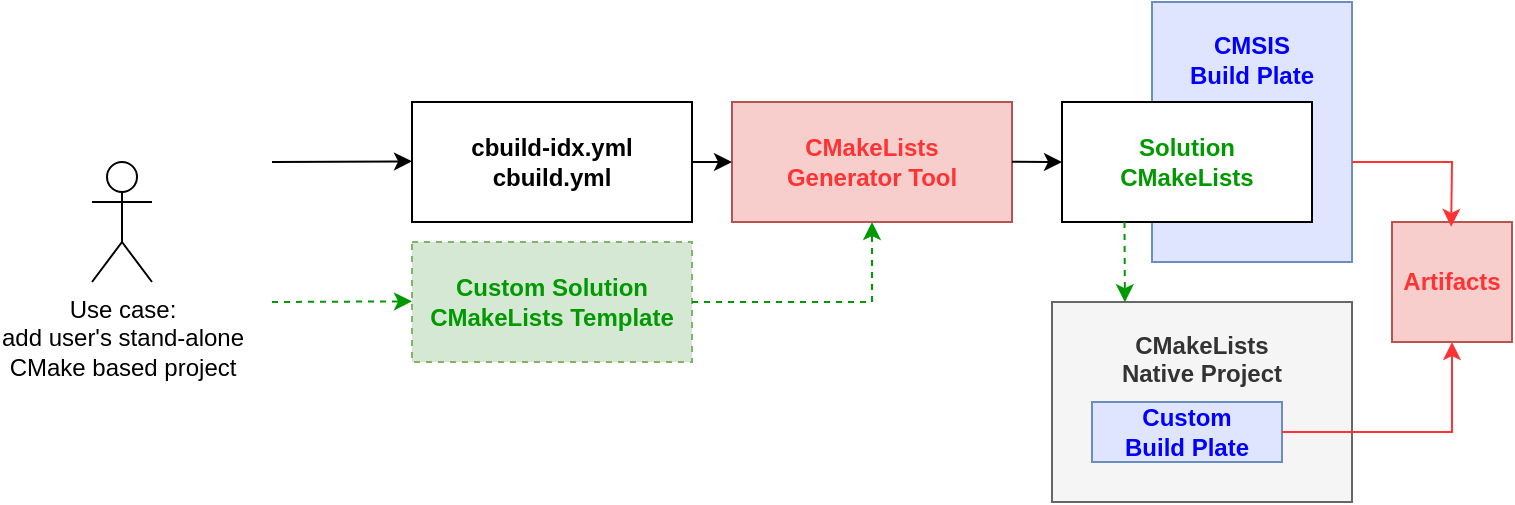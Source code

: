 <mxfile version="21.6.1" type="device">
  <diagram name="Page-1" id="lt_AyD8toXFIPzZnjtGi">
    <mxGraphModel dx="1562" dy="917" grid="1" gridSize="10" guides="1" tooltips="1" connect="1" arrows="1" fold="1" page="1" pageScale="1" pageWidth="850" pageHeight="1100" math="0" shadow="0">
      <root>
        <mxCell id="0" />
        <mxCell id="1" parent="0" />
        <mxCell id="Z-m9A5tDZ9pNQyHN4DDu-55" value="&lt;b&gt;CMakeLists&lt;br&gt;Native Project&lt;br&gt;&lt;br&gt;&lt;br&gt;&lt;br&gt;&lt;/b&gt;" style="rounded=0;whiteSpace=wrap;html=1;fillColor=#f5f5f5;fontColor=#333333;strokeColor=#666666;" parent="1" vertex="1">
          <mxGeometry x="530" y="150" width="150" height="100" as="geometry" />
        </mxCell>
        <mxCell id="Z-m9A5tDZ9pNQyHN4DDu-61" value="Use case:&lt;br&gt;add user&#39;s stand-alone&lt;br&gt;CMake based project" style="shape=umlActor;verticalLabelPosition=bottom;verticalAlign=top;html=1;outlineConnect=0;" parent="1" vertex="1">
          <mxGeometry x="50" y="80" width="30" height="60" as="geometry" />
        </mxCell>
        <mxCell id="Z-m9A5tDZ9pNQyHN4DDu-62" value="" style="endArrow=classic;html=1;rounded=0;" parent="1" edge="1">
          <mxGeometry width="50" height="50" relative="1" as="geometry">
            <mxPoint x="140" y="80" as="sourcePoint" />
            <mxPoint x="210" y="79.66" as="targetPoint" />
          </mxGeometry>
        </mxCell>
        <mxCell id="Z-m9A5tDZ9pNQyHN4DDu-68" value="&lt;b&gt;cbuild-idx.yml&lt;br&gt;cbuild.yml&lt;/b&gt;" style="rounded=0;whiteSpace=wrap;html=1;fillStyle=solid;" parent="1" vertex="1">
          <mxGeometry x="210" y="50" width="140" height="60" as="geometry" />
        </mxCell>
        <mxCell id="Z-m9A5tDZ9pNQyHN4DDu-70" value="&lt;b&gt;&lt;font color=&quot;#ff3333&quot;&gt;CMakeLists&lt;br&gt;Generator Tool&lt;/font&gt;&lt;br&gt;&lt;/b&gt;" style="rounded=0;whiteSpace=wrap;html=1;fillColor=#f8cecc;strokeColor=#b85450;" parent="1" vertex="1">
          <mxGeometry x="370" y="50" width="140" height="60" as="geometry" />
        </mxCell>
        <mxCell id="Z-m9A5tDZ9pNQyHN4DDu-71" value="&lt;b style=&quot;border-color: var(--border-color);&quot;&gt;&lt;font color=&quot;#0000ff&quot;&gt;CMSIS&lt;br&gt;Build Plate&lt;br&gt;&lt;/font&gt;&lt;br&gt;&lt;br&gt;&lt;br&gt;&lt;br&gt;&lt;br style=&quot;border-color: var(--border-color);&quot;&gt;&lt;/b&gt;" style="rounded=0;whiteSpace=wrap;html=1;fillColor=#E0E5FF;strokeColor=#6c8ebf;" parent="1" vertex="1">
          <mxGeometry x="580" width="100" height="130" as="geometry" />
        </mxCell>
        <mxCell id="Z-m9A5tDZ9pNQyHN4DDu-72" value="&lt;b style=&quot;border-color: var(--border-color);&quot;&gt;&lt;font color=&quot;#0000ff&quot;&gt;Custom&lt;br&gt;Build Plate&lt;/font&gt;&lt;br style=&quot;border-color: var(--border-color);&quot;&gt;&lt;/b&gt;" style="rounded=0;whiteSpace=wrap;html=1;fillColor=#E0E5FF;strokeColor=#6c8ebf;" parent="1" vertex="1">
          <mxGeometry x="550" y="200" width="95" height="30" as="geometry" />
        </mxCell>
        <mxCell id="Z-m9A5tDZ9pNQyHN4DDu-73" value="&lt;font color=&quot;#009900&quot;&gt;&lt;b&gt;Solution&lt;br&gt;CMakeLists&lt;/b&gt;&lt;/font&gt;" style="rounded=0;whiteSpace=wrap;html=1;strokeColor=#000000;" parent="1" vertex="1">
          <mxGeometry x="535" y="50" width="125" height="60" as="geometry" />
        </mxCell>
        <mxCell id="Z-m9A5tDZ9pNQyHN4DDu-75" value="&lt;b style=&quot;border-color: var(--border-color);&quot;&gt;&lt;font color=&quot;#ff3333&quot;&gt;Artifacts&lt;/font&gt;&lt;br style=&quot;border-color: var(--border-color);&quot;&gt;&lt;/b&gt;" style="rounded=0;whiteSpace=wrap;html=1;fillColor=#f8cecc;strokeColor=#b85450;" parent="1" vertex="1">
          <mxGeometry x="700" y="110" width="60" height="60" as="geometry" />
        </mxCell>
        <mxCell id="Z-m9A5tDZ9pNQyHN4DDu-76" value="" style="endArrow=classic;html=1;rounded=0;entryX=0.493;entryY=0.04;entryDx=0;entryDy=0;strokeColor=#FF3333;entryPerimeter=0;" parent="1" target="Z-m9A5tDZ9pNQyHN4DDu-75" edge="1">
          <mxGeometry width="50" height="50" relative="1" as="geometry">
            <mxPoint x="680" y="80" as="sourcePoint" />
            <mxPoint x="540" y="210" as="targetPoint" />
            <Array as="points">
              <mxPoint x="730" y="80" />
            </Array>
          </mxGeometry>
        </mxCell>
        <mxCell id="Z-m9A5tDZ9pNQyHN4DDu-79" value="" style="endArrow=classic;html=1;rounded=0;exitX=0.25;exitY=1;exitDx=0;exitDy=0;entryX=0.243;entryY=0.001;entryDx=0;entryDy=0;entryPerimeter=0;strokeColor=#009900;dashed=1;" parent="1" source="Z-m9A5tDZ9pNQyHN4DDu-73" target="Z-m9A5tDZ9pNQyHN4DDu-55" edge="1">
          <mxGeometry width="50" height="50" relative="1" as="geometry">
            <mxPoint x="550" y="120" as="sourcePoint" />
            <mxPoint x="540" y="210" as="targetPoint" />
          </mxGeometry>
        </mxCell>
        <mxCell id="Z-m9A5tDZ9pNQyHN4DDu-81" value="" style="endArrow=classic;html=1;rounded=0;exitX=1;exitY=0.5;exitDx=0;exitDy=0;" parent="1" source="Z-m9A5tDZ9pNQyHN4DDu-68" edge="1">
          <mxGeometry width="50" height="50" relative="1" as="geometry">
            <mxPoint x="480" y="130" as="sourcePoint" />
            <mxPoint x="370" y="80" as="targetPoint" />
          </mxGeometry>
        </mxCell>
        <mxCell id="Z-m9A5tDZ9pNQyHN4DDu-82" value="" style="endArrow=classic;html=1;rounded=0;exitX=1;exitY=0.5;exitDx=0;exitDy=0;entryX=0;entryY=0.5;entryDx=0;entryDy=0;" parent="1" target="Z-m9A5tDZ9pNQyHN4DDu-73" edge="1">
          <mxGeometry width="50" height="50" relative="1" as="geometry">
            <mxPoint x="510" y="79.86" as="sourcePoint" />
            <mxPoint x="530" y="79.86" as="targetPoint" />
          </mxGeometry>
        </mxCell>
        <mxCell id="Z-m9A5tDZ9pNQyHN4DDu-86" value="" style="endArrow=classic;html=1;rounded=0;entryX=0.5;entryY=1;entryDx=0;entryDy=0;strokeColor=#FF3333;exitX=1;exitY=0.5;exitDx=0;exitDy=0;" parent="1" source="Z-m9A5tDZ9pNQyHN4DDu-72" target="Z-m9A5tDZ9pNQyHN4DDu-75" edge="1">
          <mxGeometry width="50" height="50" relative="1" as="geometry">
            <mxPoint x="690" y="90" as="sourcePoint" />
            <mxPoint x="740" y="122" as="targetPoint" />
            <Array as="points">
              <mxPoint x="730" y="215" />
            </Array>
          </mxGeometry>
        </mxCell>
        <mxCell id="H1yQ8RPIMEapRbpJHgw2-1" value="&lt;font color=&quot;#009900&quot;&gt;&lt;b&gt;Custom Solution CMakeLists Template&lt;/b&gt;&lt;/font&gt;" style="rounded=0;whiteSpace=wrap;html=1;dashed=1;strokeColor=#82b366;fillColor=#d5e8d4;" vertex="1" parent="1">
          <mxGeometry x="210" y="120" width="140" height="60" as="geometry" />
        </mxCell>
        <mxCell id="H1yQ8RPIMEapRbpJHgw2-2" value="" style="endArrow=classic;html=1;rounded=0;entryX=-0.014;entryY=0.499;entryDx=0;entryDy=0;entryPerimeter=0;strokeColor=#009900;dashed=1;" edge="1" parent="1">
          <mxGeometry width="50" height="50" relative="1" as="geometry">
            <mxPoint x="140" y="150" as="sourcePoint" />
            <mxPoint x="210" y="149.67" as="targetPoint" />
          </mxGeometry>
        </mxCell>
        <mxCell id="H1yQ8RPIMEapRbpJHgw2-3" value="" style="endArrow=classic;html=1;rounded=0;entryX=0.5;entryY=1;entryDx=0;entryDy=0;exitX=1;exitY=0.5;exitDx=0;exitDy=0;strokeColor=#009900;dashed=1;" edge="1" parent="1">
          <mxGeometry width="50" height="50" relative="1" as="geometry">
            <mxPoint x="350" y="150" as="sourcePoint" />
            <mxPoint x="440" y="110" as="targetPoint" />
            <Array as="points">
              <mxPoint x="440" y="150" />
            </Array>
          </mxGeometry>
        </mxCell>
      </root>
    </mxGraphModel>
  </diagram>
</mxfile>
